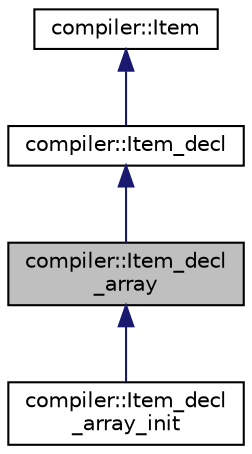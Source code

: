 digraph "compiler::Item_decl_array"
{
 // LATEX_PDF_SIZE
  edge [fontname="Helvetica",fontsize="10",labelfontname="Helvetica",labelfontsize="10"];
  node [fontname="Helvetica",fontsize="10",shape=record];
  Node1 [label="compiler::Item_decl\l_array",height=0.2,width=0.4,color="black", fillcolor="grey75", style="filled", fontcolor="black",tooltip="Class for declaraction of variables."];
  Node2 -> Node1 [dir="back",color="midnightblue",fontsize="10",style="solid",fontname="Helvetica"];
  Node2 [label="compiler::Item_decl",height=0.2,width=0.4,color="black", fillcolor="white", style="filled",URL="$classcompiler_1_1_item__decl.html",tooltip="Class for declaration. BUT THIS NOT A DECLARE STATEMENT."];
  Node3 -> Node2 [dir="back",color="midnightblue",fontsize="10",style="solid",fontname="Helvetica"];
  Node3 [label="compiler::Item",height=0.2,width=0.4,color="black", fillcolor="white", style="filled",URL="$classcompiler_1_1_item.html",tooltip="The most basic type for each node in the AST."];
  Node1 -> Node4 [dir="back",color="midnightblue",fontsize="10",style="solid",fontname="Helvetica"];
  Node4 [label="compiler::Item_decl\l_array_init",height=0.2,width=0.4,color="black", fillcolor="white", style="filled",URL="$classcompiler_1_1_item__decl__array__init.html",tooltip=" "];
}
